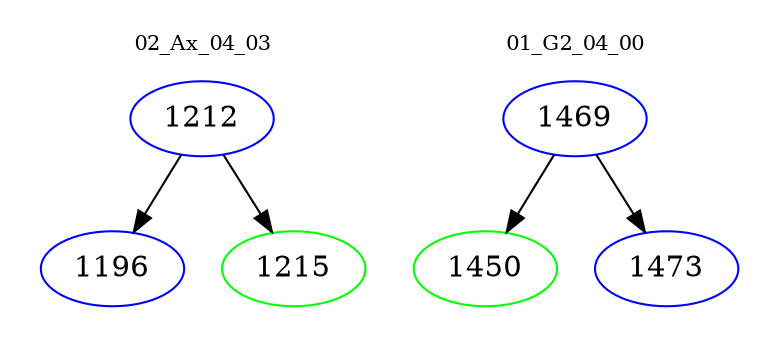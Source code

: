 digraph{
subgraph cluster_0 {
color = white
label = "02_Ax_04_03";
fontsize=10;
T0_1212 [label="1212", color="blue"]
T0_1212 -> T0_1196 [color="black"]
T0_1196 [label="1196", color="blue"]
T0_1212 -> T0_1215 [color="black"]
T0_1215 [label="1215", color="green"]
}
subgraph cluster_1 {
color = white
label = "01_G2_04_00";
fontsize=10;
T1_1469 [label="1469", color="blue"]
T1_1469 -> T1_1450 [color="black"]
T1_1450 [label="1450", color="green"]
T1_1469 -> T1_1473 [color="black"]
T1_1473 [label="1473", color="blue"]
}
}
